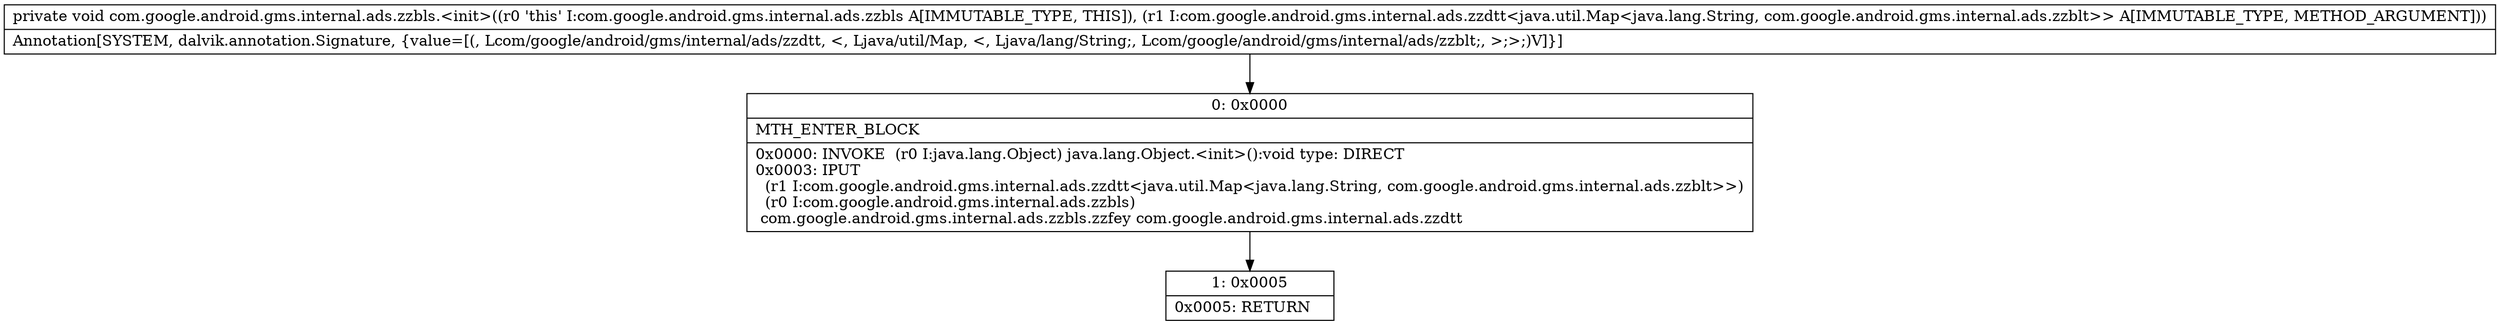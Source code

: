 digraph "CFG forcom.google.android.gms.internal.ads.zzbls.\<init\>(Lcom\/google\/android\/gms\/internal\/ads\/zzdtt;)V" {
Node_0 [shape=record,label="{0\:\ 0x0000|MTH_ENTER_BLOCK\l|0x0000: INVOKE  (r0 I:java.lang.Object) java.lang.Object.\<init\>():void type: DIRECT \l0x0003: IPUT  \l  (r1 I:com.google.android.gms.internal.ads.zzdtt\<java.util.Map\<java.lang.String, com.google.android.gms.internal.ads.zzblt\>\>)\l  (r0 I:com.google.android.gms.internal.ads.zzbls)\l com.google.android.gms.internal.ads.zzbls.zzfey com.google.android.gms.internal.ads.zzdtt \l}"];
Node_1 [shape=record,label="{1\:\ 0x0005|0x0005: RETURN   \l}"];
MethodNode[shape=record,label="{private void com.google.android.gms.internal.ads.zzbls.\<init\>((r0 'this' I:com.google.android.gms.internal.ads.zzbls A[IMMUTABLE_TYPE, THIS]), (r1 I:com.google.android.gms.internal.ads.zzdtt\<java.util.Map\<java.lang.String, com.google.android.gms.internal.ads.zzblt\>\> A[IMMUTABLE_TYPE, METHOD_ARGUMENT]))  | Annotation[SYSTEM, dalvik.annotation.Signature, \{value=[(, Lcom\/google\/android\/gms\/internal\/ads\/zzdtt, \<, Ljava\/util\/Map, \<, Ljava\/lang\/String;, Lcom\/google\/android\/gms\/internal\/ads\/zzblt;, \>;\>;)V]\}]\l}"];
MethodNode -> Node_0;
Node_0 -> Node_1;
}

